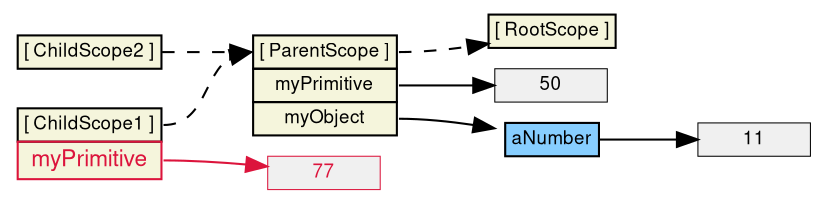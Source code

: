 digraph d {
	rankdir=LR
	nodesep=0.1
	node [shape=Mrecord, fontname="Helvetica,Sans", fontsize=9, penwidth=0.5, margin="0.05, 0.04", height="0.2" ]

  /* scopes */
  node [shape=plaintext];
  root [label=<<table bgcolor="beige" border="0" cellborder="1" cellpadding="2" cellspacing="0">
  <tr><td port="proto">[ RootScope ]</td></tr></table>>]
  parent [label=<<table bgcolor="beige" border="0" cellborder="1" cellpadding="2" cellspacing="0">
  <tr><td port="proto">[ ParentScope ]</td></tr>
  <tr><td port="myPrimitive">myPrimitive</td></tr>
  <tr><td port="myObject">myObject</td></tr>
  </table>>]
  child1 [label=<<table bgcolor="beige" border="0" cellborder="1" cellpadding="2" cellspacing="0">
  <tr><td port="proto">[ ChildScope1 ]</td></tr>
  <tr><td port="myPrimitive" color="crimson"><font color="crimson"><font point-size="11">myPrimitive</font></font></td></tr>
  </table>>]
  child2 [label=<<table bgcolor="beige" border="0" cellborder="1" cellpadding="2" cellspacing="0">
  <tr><td port="proto">[ ChildScope2 ]</td></tr>
  </table>>]

  /* objects */
  myObject [label=<<table bgcolor="skyblue1" border="0" cellborder="1" cellpadding="2" cellspacing="0">
  <tr><td port="aNumber">aNumber</td></tr>
  </table>>]

  /* literals */
  node [fillcolor=gray94, shape=box, style=filled]
  myPrimitive [label="50"]
  aNumber [label="11"]
  node [color=crimson, fontcolor=crimson]
  myPrimitiveC [label="77"]
  
  /* references */
  parent:proto -> root:proto [style = dashed]
  child1:proto -> parent:proto [style = dashed]
  child1:myPrimitive -> myPrimitiveC [color=crimson]
  child2:proto -> parent:proto [style = dashed]
  parent:myPrimitive -> myPrimitive
  parent:myObject -> myObject
  myObject:aNumber -> aNumber
}
